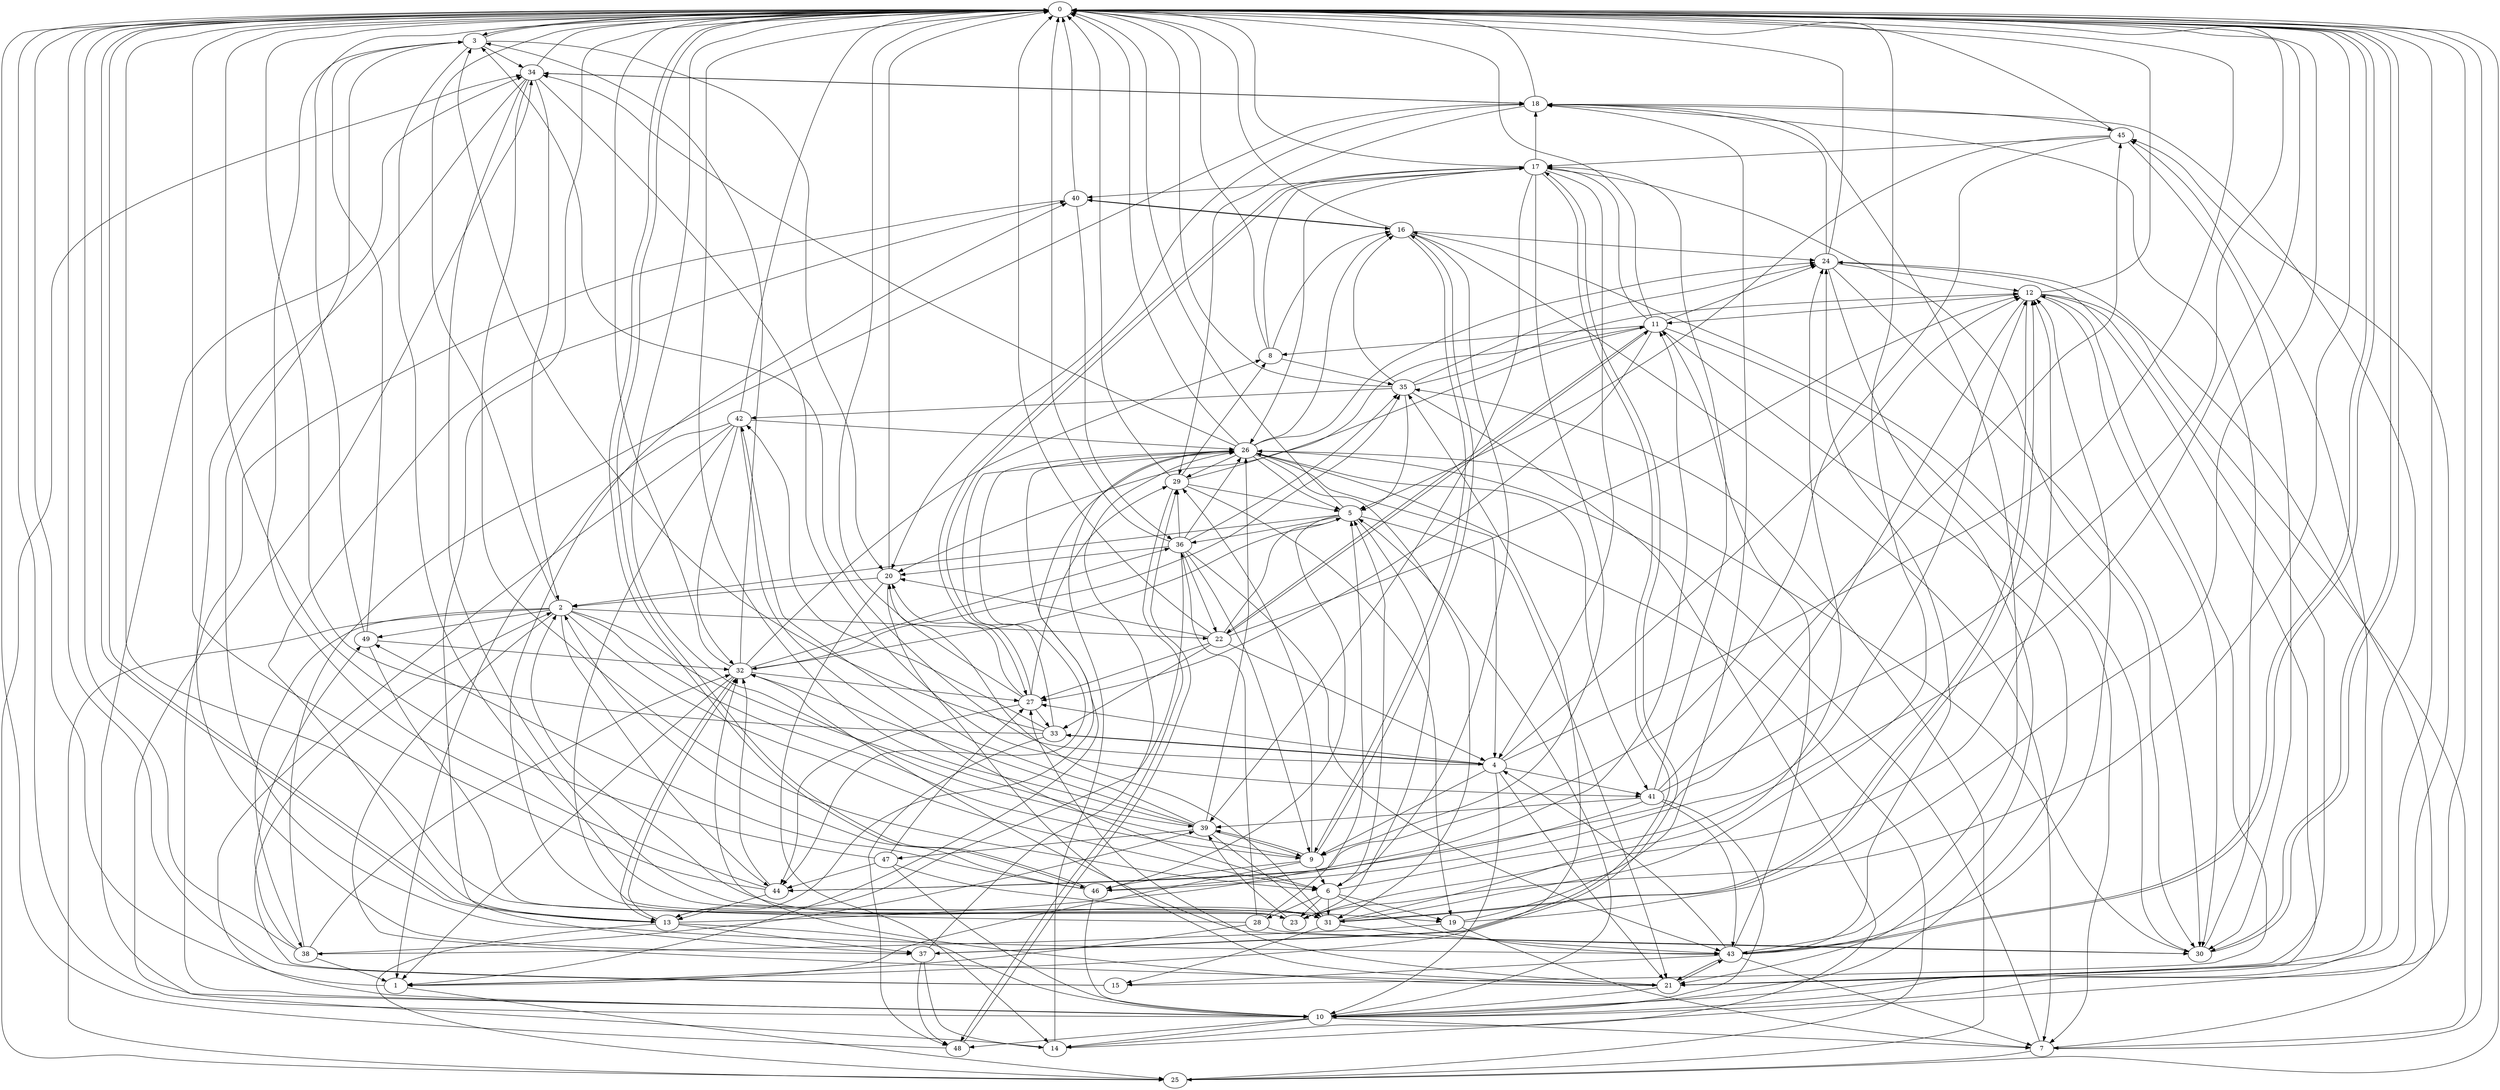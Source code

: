 strict digraph "" {
	0	 [component_delay=3];
	3	 [component_delay=3];
	0 -> 3	 [wire_delay=1];
	13	 [component_delay=3];
	0 -> 13	 [wire_delay=1];
	30	 [component_delay=3];
	0 -> 30	 [wire_delay=1];
	43	 [component_delay=3];
	0 -> 43	 [wire_delay=1];
	46	 [component_delay=3];
	0 -> 46	 [wire_delay=1];
	1	 [component_delay=3];
	1 -> 0	 [wire_delay=1];
	25	 [component_delay=3];
	1 -> 25	 [wire_delay=1];
	35	 [component_delay=3];
	1 -> 35	 [wire_delay=1];
	2	 [component_delay=3];
	2 -> 0	 [wire_delay=1];
	6	 [component_delay=3];
	2 -> 6	 [wire_delay=1];
	9	 [component_delay=3];
	2 -> 9	 [wire_delay=1];
	21	 [component_delay=3];
	2 -> 21	 [wire_delay=1];
	22	 [component_delay=3];
	2 -> 22	 [wire_delay=1];
	2 -> 25	 [wire_delay=1];
	38	 [component_delay=3];
	2 -> 38	 [wire_delay=1];
	39	 [component_delay=3];
	2 -> 39	 [wire_delay=1];
	44	 [component_delay=3];
	2 -> 44	 [wire_delay=1];
	49	 [component_delay=3];
	2 -> 49	 [wire_delay=1];
	3 -> 0	 [wire_delay=1];
	20	 [component_delay=3];
	3 -> 20	 [wire_delay=1];
	31	 [component_delay=3];
	3 -> 31	 [wire_delay=1];
	34	 [component_delay=3];
	3 -> 34	 [wire_delay=1];
	3 -> 43	 [wire_delay=1];
	4	 [component_delay=3];
	4 -> 0	 [wire_delay=1];
	4 -> 3	 [wire_delay=1];
	4 -> 9	 [wire_delay=1];
	10	 [component_delay=3];
	4 -> 10	 [wire_delay=1];
	12	 [component_delay=3];
	4 -> 12	 [wire_delay=1];
	4 -> 21	 [wire_delay=1];
	27	 [component_delay=3];
	4 -> 27	 [wire_delay=1];
	33	 [component_delay=3];
	4 -> 33	 [wire_delay=1];
	41	 [component_delay=3];
	4 -> 41	 [wire_delay=1];
	5	 [component_delay=3];
	5 -> 0	 [wire_delay=1];
	5 -> 2	 [wire_delay=1];
	5 -> 21	 [wire_delay=1];
	23	 [component_delay=3];
	5 -> 23	 [wire_delay=1];
	32	 [component_delay=3];
	5 -> 32	 [wire_delay=1];
	36	 [component_delay=3];
	5 -> 36	 [wire_delay=1];
	5 -> 46	 [wire_delay=1];
	6 -> 0	 [wire_delay=1];
	6 -> 5	 [wire_delay=1];
	19	 [component_delay=3];
	6 -> 19	 [wire_delay=1];
	6 -> 23	 [wire_delay=1];
	28	 [component_delay=3];
	6 -> 28	 [wire_delay=1];
	6 -> 31	 [wire_delay=1];
	6 -> 43	 [wire_delay=1];
	7	 [component_delay=3];
	7 -> 0	 [wire_delay=1];
	24	 [component_delay=3];
	7 -> 24	 [wire_delay=1];
	7 -> 25	 [wire_delay=1];
	26	 [component_delay=3];
	7 -> 26	 [wire_delay=1];
	8	 [component_delay=3];
	8 -> 0	 [wire_delay=1];
	16	 [component_delay=3];
	8 -> 16	 [wire_delay=1];
	17	 [component_delay=3];
	8 -> 17	 [wire_delay=1];
	8 -> 35	 [wire_delay=1];
	9 -> 0	 [wire_delay=1];
	9 -> 1	 [wire_delay=1];
	9 -> 6	 [wire_delay=1];
	9 -> 16	 [wire_delay=1];
	29	 [component_delay=3];
	9 -> 29	 [wire_delay=1];
	9 -> 39	 [wire_delay=1];
	9 -> 46	 [wire_delay=1];
	10 -> 0	 [wire_delay=1];
	10 -> 5	 [wire_delay=1];
	10 -> 7	 [wire_delay=1];
	14	 [component_delay=3];
	10 -> 14	 [wire_delay=1];
	10 -> 34	 [wire_delay=1];
	45	 [component_delay=3];
	10 -> 45	 [wire_delay=1];
	48	 [component_delay=3];
	10 -> 48	 [wire_delay=1];
	11	 [component_delay=3];
	11 -> 0	 [wire_delay=1];
	11 -> 7	 [wire_delay=1];
	11 -> 8	 [wire_delay=1];
	11 -> 10	 [wire_delay=1];
	11 -> 17	 [wire_delay=1];
	11 -> 20	 [wire_delay=1];
	11 -> 22	 [wire_delay=1];
	11 -> 24	 [wire_delay=1];
	11 -> 27	 [wire_delay=1];
	12 -> 0	 [wire_delay=1];
	12 -> 7	 [wire_delay=1];
	12 -> 11	 [wire_delay=1];
	12 -> 21	 [wire_delay=1];
	12 -> 30	 [wire_delay=1];
	12 -> 31	 [wire_delay=1];
	12 -> 44	 [wire_delay=1];
	13 -> 0	 [wire_delay=1];
	13 -> 10	 [wire_delay=1];
	13 -> 11	 [wire_delay=1];
	13 -> 25	 [wire_delay=1];
	13 -> 26	 [wire_delay=1];
	13 -> 32	 [wire_delay=1];
	37	 [component_delay=3];
	13 -> 37	 [wire_delay=1];
	40	 [component_delay=3];
	13 -> 40	 [wire_delay=1];
	14 -> 0	 [wire_delay=1];
	14 -> 26	 [wire_delay=1];
	14 -> 34	 [wire_delay=1];
	15	 [component_delay=3];
	15 -> 0	 [wire_delay=1];
	15 -> 2	 [wire_delay=1];
	15 -> 12	 [wire_delay=1];
	16 -> 0	 [wire_delay=1];
	16 -> 6	 [wire_delay=1];
	16 -> 7	 [wire_delay=1];
	16 -> 9	 [wire_delay=1];
	16 -> 24	 [wire_delay=1];
	16 -> 40	 [wire_delay=1];
	17 -> 0	 [wire_delay=1];
	17 -> 4	 [wire_delay=1];
	17 -> 9	 [wire_delay=1];
	18	 [component_delay=3];
	17 -> 18	 [wire_delay=1];
	17 -> 26	 [wire_delay=1];
	17 -> 27	 [wire_delay=1];
	17 -> 30	 [wire_delay=1];
	17 -> 37	 [wire_delay=1];
	17 -> 39	 [wire_delay=1];
	17 -> 40	 [wire_delay=1];
	18 -> 0	 [wire_delay=1];
	18 -> 10	 [wire_delay=1];
	18 -> 20	 [wire_delay=1];
	18 -> 29	 [wire_delay=1];
	18 -> 34	 [wire_delay=1];
	18 -> 45	 [wire_delay=1];
	19 -> 0	 [wire_delay=1];
	19 -> 7	 [wire_delay=1];
	19 -> 18	 [wire_delay=1];
	19 -> 38	 [wire_delay=1];
	20 -> 0	 [wire_delay=1];
	20 -> 2	 [wire_delay=1];
	20 -> 14	 [wire_delay=1];
	20 -> 21	 [wire_delay=1];
	21 -> 0	 [wire_delay=1];
	21 -> 10	 [wire_delay=1];
	21 -> 27	 [wire_delay=1];
	21 -> 32	 [wire_delay=1];
	21 -> 43	 [wire_delay=1];
	21 -> 45	 [wire_delay=1];
	22 -> 0	 [wire_delay=1];
	22 -> 4	 [wire_delay=1];
	22 -> 5	 [wire_delay=1];
	22 -> 11	 [wire_delay=1];
	22 -> 12	 [wire_delay=1];
	22 -> 20	 [wire_delay=1];
	22 -> 27	 [wire_delay=1];
	22 -> 33	 [wire_delay=1];
	23 -> 0	 [wire_delay=1];
	23 -> 12	 [wire_delay=1];
	23 -> 39	 [wire_delay=1];
	23 -> 40	 [wire_delay=1];
	24 -> 0	 [wire_delay=1];
	24 -> 10	 [wire_delay=1];
	24 -> 12	 [wire_delay=1];
	24 -> 18	 [wire_delay=1];
	24 -> 21	 [wire_delay=1];
	24 -> 30	 [wire_delay=1];
	25 -> 0	 [wire_delay=1];
	25 -> 26	 [wire_delay=1];
	25 -> 34	 [wire_delay=1];
	25 -> 35	 [wire_delay=1];
	26 -> 0	 [wire_delay=1];
	26 -> 1	 [wire_delay=1];
	26 -> 4	 [wire_delay=1];
	26 -> 5	 [wire_delay=1];
	26 -> 16	 [wire_delay=1];
	26 -> 24	 [wire_delay=1];
	26 -> 29	 [wire_delay=1];
	26 -> 30	 [wire_delay=1];
	26 -> 31	 [wire_delay=1];
	26 -> 34	 [wire_delay=1];
	26 -> 41	 [wire_delay=1];
	26 -> 44	 [wire_delay=1];
	27 -> 0	 [wire_delay=1];
	27 -> 17	 [wire_delay=1];
	27 -> 20	 [wire_delay=1];
	27 -> 29	 [wire_delay=1];
	27 -> 33	 [wire_delay=1];
	27 -> 44	 [wire_delay=1];
	28 -> 0	 [wire_delay=1];
	28 -> 1	 [wire_delay=1];
	28 -> 5	 [wire_delay=1];
	28 -> 30	 [wire_delay=1];
	28 -> 36	 [wire_delay=1];
	29 -> 0	 [wire_delay=1];
	29 -> 5	 [wire_delay=1];
	29 -> 8	 [wire_delay=1];
	29 -> 11	 [wire_delay=1];
	29 -> 19	 [wire_delay=1];
	29 -> 48	 [wire_delay=1];
	30 -> 0	 [wire_delay=1];
	30 -> 16	 [wire_delay=1];
	30 -> 18	 [wire_delay=1];
	30 -> 32	 [wire_delay=1];
	31 -> 0	 [wire_delay=1];
	31 -> 2	 [wire_delay=1];
	31 -> 12	 [wire_delay=1];
	31 -> 15	 [wire_delay=1];
	31 -> 20	 [wire_delay=1];
	31 -> 24	 [wire_delay=1];
	31 -> 43	 [wire_delay=1];
	32 -> 0	 [wire_delay=1];
	32 -> 1	 [wire_delay=1];
	32 -> 3	 [wire_delay=1];
	32 -> 8	 [wire_delay=1];
	32 -> 13	 [wire_delay=1];
	32 -> 27	 [wire_delay=1];
	32 -> 35	 [wire_delay=1];
	32 -> 36	 [wire_delay=1];
	33 -> 0	 [wire_delay=1];
	33 -> 3	 [wire_delay=1];
	33 -> 4	 [wire_delay=1];
	33 -> 26	 [wire_delay=1];
	42	 [component_delay=3];
	33 -> 42	 [wire_delay=1];
	33 -> 48	 [wire_delay=1];
	34 -> 0	 [wire_delay=1];
	34 -> 2	 [wire_delay=1];
	34 -> 6	 [wire_delay=1];
	34 -> 18	 [wire_delay=1];
	34 -> 31	 [wire_delay=1];
	34 -> 37	 [wire_delay=1];
	34 -> 41	 [wire_delay=1];
	35 -> 0	 [wire_delay=1];
	35 -> 5	 [wire_delay=1];
	35 -> 12	 [wire_delay=1];
	35 -> 14	 [wire_delay=1];
	35 -> 16	 [wire_delay=1];
	35 -> 24	 [wire_delay=1];
	35 -> 42	 [wire_delay=1];
	36 -> 0	 [wire_delay=1];
	36 -> 9	 [wire_delay=1];
	36 -> 13	 [wire_delay=1];
	36 -> 20	 [wire_delay=1];
	36 -> 22	 [wire_delay=1];
	36 -> 26	 [wire_delay=1];
	36 -> 29	 [wire_delay=1];
	36 -> 35	 [wire_delay=1];
	36 -> 43	 [wire_delay=1];
	37 -> 0	 [wire_delay=1];
	37 -> 14	 [wire_delay=1];
	37 -> 17	 [wire_delay=1];
	37 -> 26	 [wire_delay=1];
	37 -> 48	 [wire_delay=1];
	38 -> 0	 [wire_delay=1];
	38 -> 1	 [wire_delay=1];
	38 -> 18	 [wire_delay=1];
	38 -> 32	 [wire_delay=1];
	38 -> 39	 [wire_delay=1];
	38 -> 49	 [wire_delay=1];
	39 -> 0	 [wire_delay=1];
	39 -> 9	 [wire_delay=1];
	39 -> 26	 [wire_delay=1];
	39 -> 31	 [wire_delay=1];
	39 -> 32	 [wire_delay=1];
	39 -> 42	 [wire_delay=1];
	47	 [component_delay=3];
	39 -> 47	 [wire_delay=1];
	40 -> 0	 [wire_delay=1];
	40 -> 10	 [wire_delay=1];
	40 -> 16	 [wire_delay=1];
	40 -> 36	 [wire_delay=1];
	41 -> 0	 [wire_delay=1];
	41 -> 10	 [wire_delay=1];
	41 -> 17	 [wire_delay=1];
	41 -> 39	 [wire_delay=1];
	41 -> 43	 [wire_delay=1];
	41 -> 45	 [wire_delay=1];
	41 -> 46	 [wire_delay=1];
	42 -> 0	 [wire_delay=1];
	42 -> 1	 [wire_delay=1];
	42 -> 6	 [wire_delay=1];
	42 -> 10	 [wire_delay=1];
	42 -> 23	 [wire_delay=1];
	42 -> 26	 [wire_delay=1];
	42 -> 32	 [wire_delay=1];
	43 -> 0	 [wire_delay=1];
	43 -> 4	 [wire_delay=1];
	43 -> 7	 [wire_delay=1];
	43 -> 11	 [wire_delay=1];
	43 -> 12	 [wire_delay=1];
	43 -> 15	 [wire_delay=1];
	43 -> 18	 [wire_delay=1];
	43 -> 21	 [wire_delay=1];
	43 -> 24	 [wire_delay=1];
	44 -> 0	 [wire_delay=1];
	44 -> 3	 [wire_delay=1];
	44 -> 13	 [wire_delay=1];
	44 -> 32	 [wire_delay=1];
	45 -> 0	 [wire_delay=1];
	45 -> 5	 [wire_delay=1];
	45 -> 17	 [wire_delay=1];
	45 -> 30	 [wire_delay=1];
	45 -> 44	 [wire_delay=1];
	46 -> 0	 [wire_delay=1];
	46 -> 2	 [wire_delay=1];
	46 -> 10	 [wire_delay=1];
	46 -> 12	 [wire_delay=1];
	46 -> 49	 [wire_delay=1];
	47 -> 0	 [wire_delay=1];
	47 -> 10	 [wire_delay=1];
	47 -> 19	 [wire_delay=1];
	47 -> 27	 [wire_delay=1];
	47 -> 44	 [wire_delay=1];
	48 -> 0	 [wire_delay=1];
	48 -> 29	 [wire_delay=1];
	49 -> 0	 [wire_delay=1];
	49 -> 3	 [wire_delay=1];
	49 -> 23	 [wire_delay=1];
	49 -> 32	 [wire_delay=1];
}
